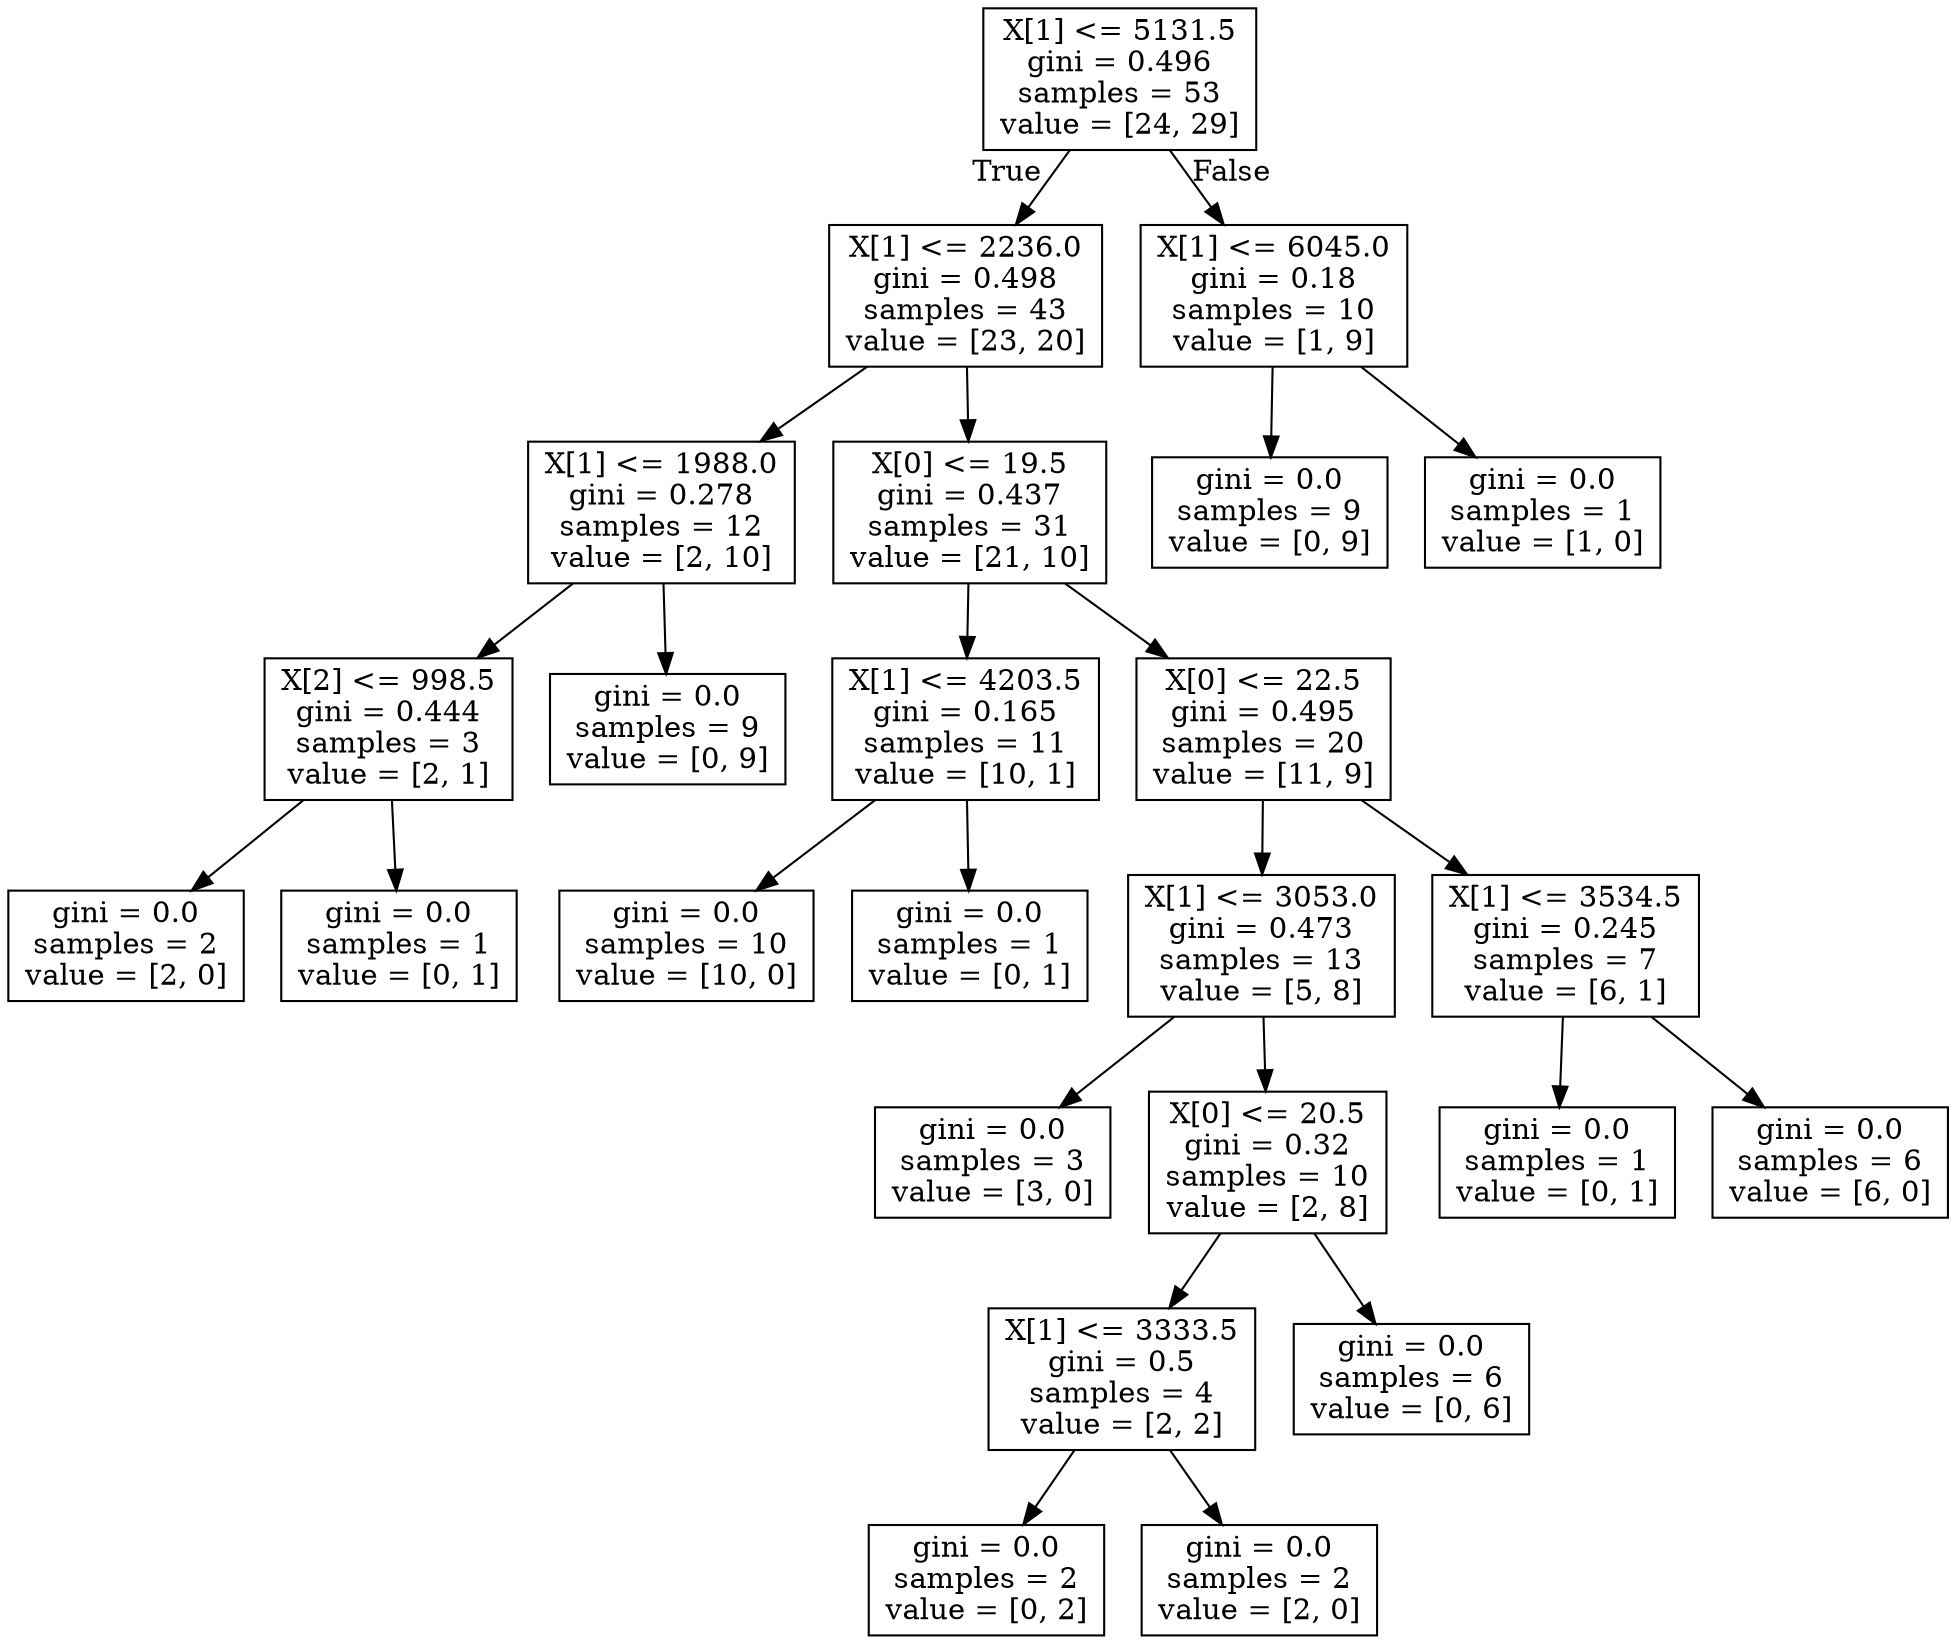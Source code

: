 digraph Tree {
node [shape=box] ;
0 [label="X[1] <= 5131.5\ngini = 0.496\nsamples = 53\nvalue = [24, 29]"] ;
1 [label="X[1] <= 2236.0\ngini = 0.498\nsamples = 43\nvalue = [23, 20]"] ;
0 -> 1 [labeldistance=2.5, labelangle=45, headlabel="True"] ;
2 [label="X[1] <= 1988.0\ngini = 0.278\nsamples = 12\nvalue = [2, 10]"] ;
1 -> 2 ;
3 [label="X[2] <= 998.5\ngini = 0.444\nsamples = 3\nvalue = [2, 1]"] ;
2 -> 3 ;
4 [label="gini = 0.0\nsamples = 2\nvalue = [2, 0]"] ;
3 -> 4 ;
5 [label="gini = 0.0\nsamples = 1\nvalue = [0, 1]"] ;
3 -> 5 ;
6 [label="gini = 0.0\nsamples = 9\nvalue = [0, 9]"] ;
2 -> 6 ;
7 [label="X[0] <= 19.5\ngini = 0.437\nsamples = 31\nvalue = [21, 10]"] ;
1 -> 7 ;
8 [label="X[1] <= 4203.5\ngini = 0.165\nsamples = 11\nvalue = [10, 1]"] ;
7 -> 8 ;
9 [label="gini = 0.0\nsamples = 10\nvalue = [10, 0]"] ;
8 -> 9 ;
10 [label="gini = 0.0\nsamples = 1\nvalue = [0, 1]"] ;
8 -> 10 ;
11 [label="X[0] <= 22.5\ngini = 0.495\nsamples = 20\nvalue = [11, 9]"] ;
7 -> 11 ;
12 [label="X[1] <= 3053.0\ngini = 0.473\nsamples = 13\nvalue = [5, 8]"] ;
11 -> 12 ;
13 [label="gini = 0.0\nsamples = 3\nvalue = [3, 0]"] ;
12 -> 13 ;
14 [label="X[0] <= 20.5\ngini = 0.32\nsamples = 10\nvalue = [2, 8]"] ;
12 -> 14 ;
15 [label="X[1] <= 3333.5\ngini = 0.5\nsamples = 4\nvalue = [2, 2]"] ;
14 -> 15 ;
16 [label="gini = 0.0\nsamples = 2\nvalue = [0, 2]"] ;
15 -> 16 ;
17 [label="gini = 0.0\nsamples = 2\nvalue = [2, 0]"] ;
15 -> 17 ;
18 [label="gini = 0.0\nsamples = 6\nvalue = [0, 6]"] ;
14 -> 18 ;
19 [label="X[1] <= 3534.5\ngini = 0.245\nsamples = 7\nvalue = [6, 1]"] ;
11 -> 19 ;
20 [label="gini = 0.0\nsamples = 1\nvalue = [0, 1]"] ;
19 -> 20 ;
21 [label="gini = 0.0\nsamples = 6\nvalue = [6, 0]"] ;
19 -> 21 ;
22 [label="X[1] <= 6045.0\ngini = 0.18\nsamples = 10\nvalue = [1, 9]"] ;
0 -> 22 [labeldistance=2.5, labelangle=-45, headlabel="False"] ;
23 [label="gini = 0.0\nsamples = 9\nvalue = [0, 9]"] ;
22 -> 23 ;
24 [label="gini = 0.0\nsamples = 1\nvalue = [1, 0]"] ;
22 -> 24 ;
}
